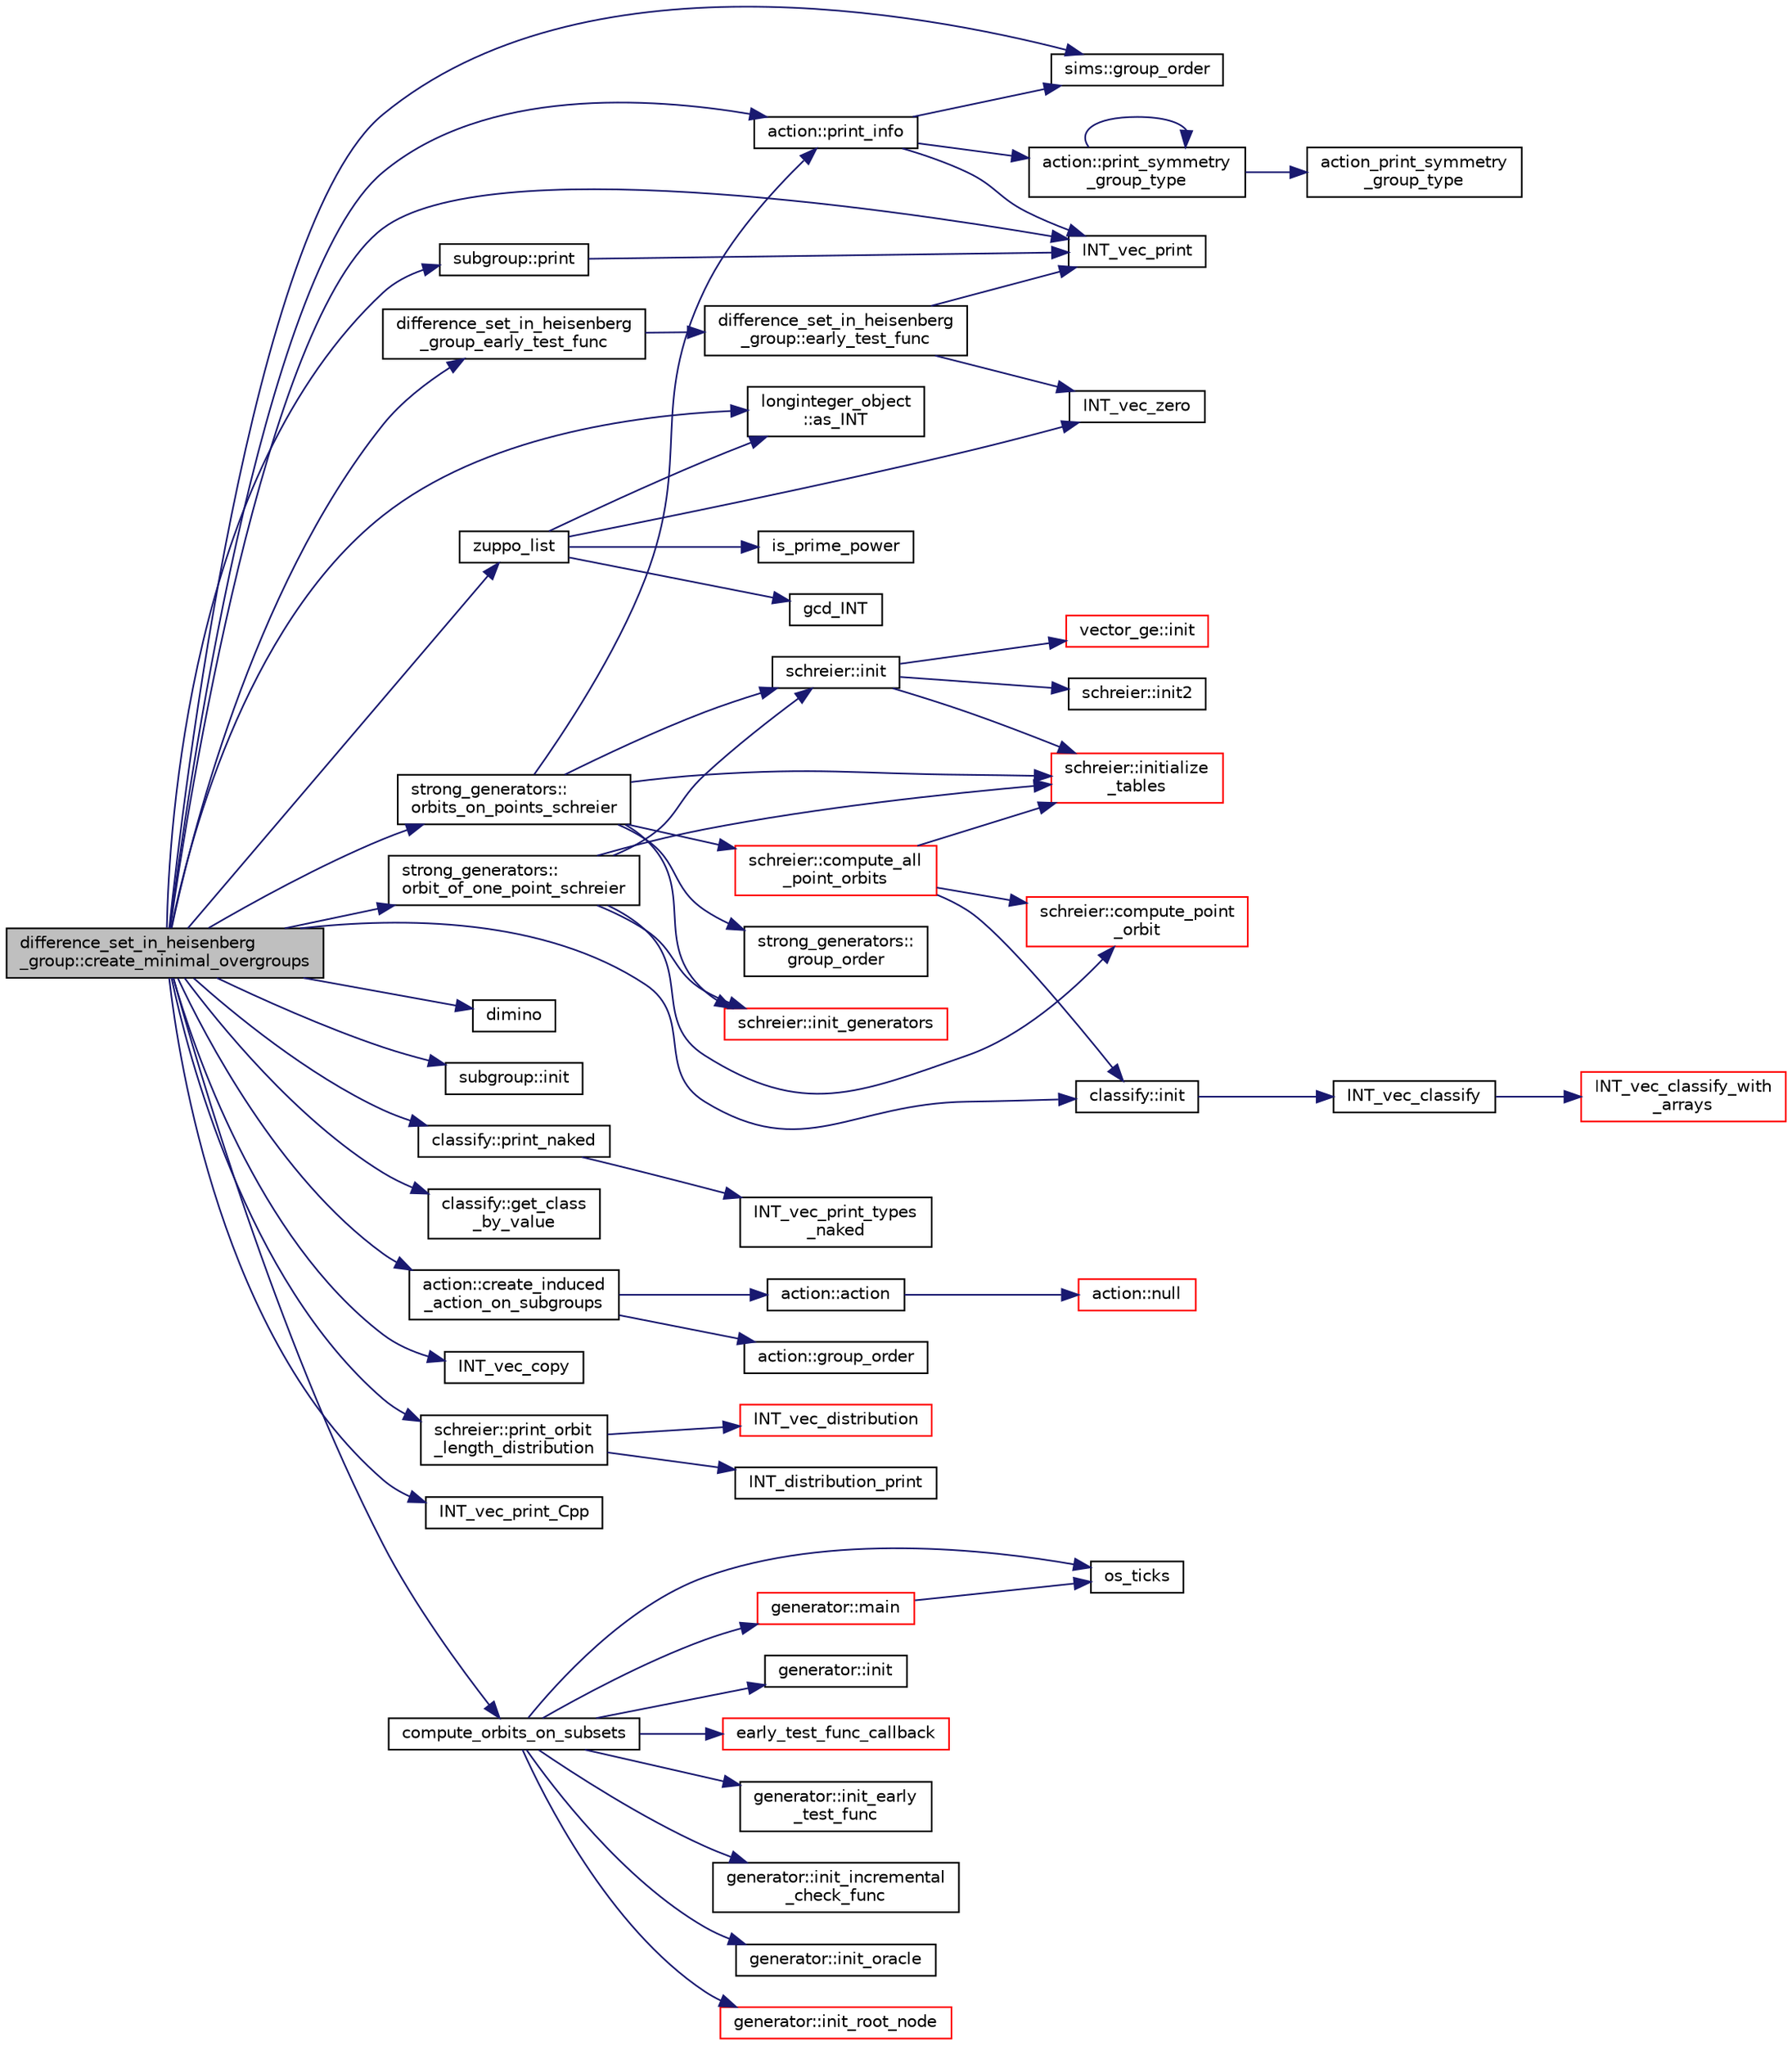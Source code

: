 digraph "difference_set_in_heisenberg_group::create_minimal_overgroups"
{
  edge [fontname="Helvetica",fontsize="10",labelfontname="Helvetica",labelfontsize="10"];
  node [fontname="Helvetica",fontsize="10",shape=record];
  rankdir="LR";
  Node75 [label="difference_set_in_heisenberg\l_group::create_minimal_overgroups",height=0.2,width=0.4,color="black", fillcolor="grey75", style="filled", fontcolor="black"];
  Node75 -> Node76 [color="midnightblue",fontsize="10",style="solid",fontname="Helvetica"];
  Node76 [label="sims::group_order",height=0.2,width=0.4,color="black", fillcolor="white", style="filled",URL="$d9/df3/classsims.html#aa442445175656570fa35febbe790efad"];
  Node75 -> Node77 [color="midnightblue",fontsize="10",style="solid",fontname="Helvetica"];
  Node77 [label="longinteger_object\l::as_INT",height=0.2,width=0.4,color="black", fillcolor="white", style="filled",URL="$dd/d7e/classlonginteger__object.html#afb992d4679a6741acc63c8bcba27971e"];
  Node75 -> Node78 [color="midnightblue",fontsize="10",style="solid",fontname="Helvetica"];
  Node78 [label="zuppo_list",height=0.2,width=0.4,color="black", fillcolor="white", style="filled",URL="$d7/db9/tao_8_c.html#a290fcabb3c135982f9302fa564486b3b"];
  Node78 -> Node77 [color="midnightblue",fontsize="10",style="solid",fontname="Helvetica"];
  Node78 -> Node79 [color="midnightblue",fontsize="10",style="solid",fontname="Helvetica"];
  Node79 [label="INT_vec_zero",height=0.2,width=0.4,color="black", fillcolor="white", style="filled",URL="$df/dbf/sajeeb_8_c.html#aa8c9c7977203577026080f546fe4980f"];
  Node78 -> Node80 [color="midnightblue",fontsize="10",style="solid",fontname="Helvetica"];
  Node80 [label="is_prime_power",height=0.2,width=0.4,color="black", fillcolor="white", style="filled",URL="$de/dc5/algebra__and__number__theory_8h.html#a44560c42df6f76a71d351200cbf1bd0e"];
  Node78 -> Node81 [color="midnightblue",fontsize="10",style="solid",fontname="Helvetica"];
  Node81 [label="gcd_INT",height=0.2,width=0.4,color="black", fillcolor="white", style="filled",URL="$de/dc5/algebra__and__number__theory_8h.html#a438157ad8fc60459800716752c8941b5"];
  Node75 -> Node82 [color="midnightblue",fontsize="10",style="solid",fontname="Helvetica"];
  Node82 [label="INT_vec_print",height=0.2,width=0.4,color="black", fillcolor="white", style="filled",URL="$df/dbf/sajeeb_8_c.html#a79a5901af0b47dd0d694109543c027fe"];
  Node75 -> Node83 [color="midnightblue",fontsize="10",style="solid",fontname="Helvetica"];
  Node83 [label="dimino",height=0.2,width=0.4,color="black", fillcolor="white", style="filled",URL="$d7/db9/tao_8_c.html#ab251b50223d5b8ccec828c043255f2f0"];
  Node75 -> Node84 [color="midnightblue",fontsize="10",style="solid",fontname="Helvetica"];
  Node84 [label="subgroup::init",height=0.2,width=0.4,color="black", fillcolor="white", style="filled",URL="$d0/d0a/classsubgroup.html#a2e5ada6e3fcdcbb7ee77cf66f92694a0"];
  Node75 -> Node85 [color="midnightblue",fontsize="10",style="solid",fontname="Helvetica"];
  Node85 [label="classify::init",height=0.2,width=0.4,color="black", fillcolor="white", style="filled",URL="$d9/d43/classclassify.html#afc24c64267d646d1f83ea39a7c66bde3"];
  Node85 -> Node86 [color="midnightblue",fontsize="10",style="solid",fontname="Helvetica"];
  Node86 [label="INT_vec_classify",height=0.2,width=0.4,color="black", fillcolor="white", style="filled",URL="$d5/de2/foundations_2data__structures_2data__structures_8h.html#ad4176bee048e4f036f8b9d6dd986e0f9"];
  Node86 -> Node87 [color="midnightblue",fontsize="10",style="solid",fontname="Helvetica"];
  Node87 [label="INT_vec_classify_with\l_arrays",height=0.2,width=0.4,color="red", fillcolor="white", style="filled",URL="$d4/dd7/sorting_8_c.html#a1b3700c1d369b8a37593a1c2f31cc9d7"];
  Node75 -> Node98 [color="midnightblue",fontsize="10",style="solid",fontname="Helvetica"];
  Node98 [label="classify::print_naked",height=0.2,width=0.4,color="black", fillcolor="white", style="filled",URL="$d9/d43/classclassify.html#ae9b3a00649b393290673bf96c1630996"];
  Node98 -> Node99 [color="midnightblue",fontsize="10",style="solid",fontname="Helvetica"];
  Node99 [label="INT_vec_print_types\l_naked",height=0.2,width=0.4,color="black", fillcolor="white", style="filled",URL="$d5/de2/foundations_2data__structures_2data__structures_8h.html#a912803fbc27f21eb925239bd9e2646c5"];
  Node75 -> Node100 [color="midnightblue",fontsize="10",style="solid",fontname="Helvetica"];
  Node100 [label="classify::get_class\l_by_value",height=0.2,width=0.4,color="black", fillcolor="white", style="filled",URL="$d9/d43/classclassify.html#ab3e85ad9a0a54ff66af9b555f1c33405"];
  Node75 -> Node101 [color="midnightblue",fontsize="10",style="solid",fontname="Helvetica"];
  Node101 [label="subgroup::print",height=0.2,width=0.4,color="black", fillcolor="white", style="filled",URL="$d0/d0a/classsubgroup.html#a45eec97b9961a7ebe6046eb458c45974"];
  Node101 -> Node82 [color="midnightblue",fontsize="10",style="solid",fontname="Helvetica"];
  Node75 -> Node102 [color="midnightblue",fontsize="10",style="solid",fontname="Helvetica"];
  Node102 [label="action::create_induced\l_action_on_subgroups",height=0.2,width=0.4,color="black", fillcolor="white", style="filled",URL="$d2/d86/classaction.html#aa3f0c4992762ff3fda44ba5fdff3e8dd"];
  Node102 -> Node103 [color="midnightblue",fontsize="10",style="solid",fontname="Helvetica"];
  Node103 [label="action::action",height=0.2,width=0.4,color="black", fillcolor="white", style="filled",URL="$d2/d86/classaction.html#a108adb38ad362aeb55cf40b9de38bb16"];
  Node103 -> Node104 [color="midnightblue",fontsize="10",style="solid",fontname="Helvetica"];
  Node104 [label="action::null",height=0.2,width=0.4,color="red", fillcolor="white", style="filled",URL="$d2/d86/classaction.html#af05ce222a97a1eff5f692b9193dee125"];
  Node102 -> Node108 [color="midnightblue",fontsize="10",style="solid",fontname="Helvetica"];
  Node108 [label="action::group_order",height=0.2,width=0.4,color="black", fillcolor="white", style="filled",URL="$d2/d86/classaction.html#ad1f69adb27041311d2e7be96e39388d4"];
  Node75 -> Node109 [color="midnightblue",fontsize="10",style="solid",fontname="Helvetica"];
  Node109 [label="action::print_info",height=0.2,width=0.4,color="black", fillcolor="white", style="filled",URL="$d2/d86/classaction.html#a6f89e493e5c5a32e5c3b8963d438ce86"];
  Node109 -> Node110 [color="midnightblue",fontsize="10",style="solid",fontname="Helvetica"];
  Node110 [label="action::print_symmetry\l_group_type",height=0.2,width=0.4,color="black", fillcolor="white", style="filled",URL="$d2/d86/classaction.html#aed811766c7e64fe2c853df8b0b67aa6e"];
  Node110 -> Node111 [color="midnightblue",fontsize="10",style="solid",fontname="Helvetica"];
  Node111 [label="action_print_symmetry\l_group_type",height=0.2,width=0.4,color="black", fillcolor="white", style="filled",URL="$d5/d90/action__global_8_c.html#a03666b9440c4962148eba7905b9f843c"];
  Node110 -> Node110 [color="midnightblue",fontsize="10",style="solid",fontname="Helvetica"];
  Node109 -> Node82 [color="midnightblue",fontsize="10",style="solid",fontname="Helvetica"];
  Node109 -> Node76 [color="midnightblue",fontsize="10",style="solid",fontname="Helvetica"];
  Node75 -> Node112 [color="midnightblue",fontsize="10",style="solid",fontname="Helvetica"];
  Node112 [label="strong_generators::\lorbit_of_one_point_schreier",height=0.2,width=0.4,color="black", fillcolor="white", style="filled",URL="$dc/d09/classstrong__generators.html#aff6b604139d48c44f724f1056da5e66e"];
  Node112 -> Node113 [color="midnightblue",fontsize="10",style="solid",fontname="Helvetica"];
  Node113 [label="schreier::init",height=0.2,width=0.4,color="black", fillcolor="white", style="filled",URL="$d3/dd6/classschreier.html#a7443bebde2aa08acae16c0ff29c9abcf"];
  Node113 -> Node114 [color="midnightblue",fontsize="10",style="solid",fontname="Helvetica"];
  Node114 [label="vector_ge::init",height=0.2,width=0.4,color="red", fillcolor="white", style="filled",URL="$d4/d6e/classvector__ge.html#afe1d6befd1f1501e6be34afbaa9d30a8"];
  Node113 -> Node116 [color="midnightblue",fontsize="10",style="solid",fontname="Helvetica"];
  Node116 [label="schreier::initialize\l_tables",height=0.2,width=0.4,color="red", fillcolor="white", style="filled",URL="$d3/dd6/classschreier.html#acccc16670f88b14ddc69856cd5c0b36d"];
  Node113 -> Node118 [color="midnightblue",fontsize="10",style="solid",fontname="Helvetica"];
  Node118 [label="schreier::init2",height=0.2,width=0.4,color="black", fillcolor="white", style="filled",URL="$d3/dd6/classschreier.html#aef6a65e2f39bd9e14c61139c4f97f4c3"];
  Node112 -> Node116 [color="midnightblue",fontsize="10",style="solid",fontname="Helvetica"];
  Node112 -> Node119 [color="midnightblue",fontsize="10",style="solid",fontname="Helvetica"];
  Node119 [label="schreier::init_generators",height=0.2,width=0.4,color="red", fillcolor="white", style="filled",URL="$d3/dd6/classschreier.html#a04fd581636085a7414e1b5d1004e44e0"];
  Node112 -> Node121 [color="midnightblue",fontsize="10",style="solid",fontname="Helvetica"];
  Node121 [label="schreier::compute_point\l_orbit",height=0.2,width=0.4,color="red", fillcolor="white", style="filled",URL="$d3/dd6/classschreier.html#a429138e463c8c25dddd8557340ed9edd"];
  Node75 -> Node131 [color="midnightblue",fontsize="10",style="solid",fontname="Helvetica"];
  Node131 [label="INT_vec_copy",height=0.2,width=0.4,color="black", fillcolor="white", style="filled",URL="$df/dbf/sajeeb_8_c.html#ac2d875e27e009af6ec04d17254d11075"];
  Node75 -> Node132 [color="midnightblue",fontsize="10",style="solid",fontname="Helvetica"];
  Node132 [label="strong_generators::\lorbits_on_points_schreier",height=0.2,width=0.4,color="black", fillcolor="white", style="filled",URL="$dc/d09/classstrong__generators.html#adf3f35989ff7ac9fdbcf0a4e241eef9f"];
  Node132 -> Node133 [color="midnightblue",fontsize="10",style="solid",fontname="Helvetica"];
  Node133 [label="strong_generators::\lgroup_order",height=0.2,width=0.4,color="black", fillcolor="white", style="filled",URL="$dc/d09/classstrong__generators.html#a91f453c2bfd6502b96f4b4eed16beb20"];
  Node132 -> Node109 [color="midnightblue",fontsize="10",style="solid",fontname="Helvetica"];
  Node132 -> Node113 [color="midnightblue",fontsize="10",style="solid",fontname="Helvetica"];
  Node132 -> Node116 [color="midnightblue",fontsize="10",style="solid",fontname="Helvetica"];
  Node132 -> Node119 [color="midnightblue",fontsize="10",style="solid",fontname="Helvetica"];
  Node132 -> Node134 [color="midnightblue",fontsize="10",style="solid",fontname="Helvetica"];
  Node134 [label="schreier::compute_all\l_point_orbits",height=0.2,width=0.4,color="red", fillcolor="white", style="filled",URL="$d3/dd6/classschreier.html#a1deec048f51f380bc3476d4cd4d95e94"];
  Node134 -> Node116 [color="midnightblue",fontsize="10",style="solid",fontname="Helvetica"];
  Node134 -> Node121 [color="midnightblue",fontsize="10",style="solid",fontname="Helvetica"];
  Node134 -> Node85 [color="midnightblue",fontsize="10",style="solid",fontname="Helvetica"];
  Node75 -> Node140 [color="midnightblue",fontsize="10",style="solid",fontname="Helvetica"];
  Node140 [label="schreier::print_orbit\l_length_distribution",height=0.2,width=0.4,color="black", fillcolor="white", style="filled",URL="$d3/dd6/classschreier.html#a0464626aa62056d355b34898518c4589"];
  Node140 -> Node141 [color="midnightblue",fontsize="10",style="solid",fontname="Helvetica"];
  Node141 [label="INT_vec_distribution",height=0.2,width=0.4,color="red", fillcolor="white", style="filled",URL="$d5/db4/io__and__os_8h.html#a58ea1abe1be41946425b30ebb8e3e2bc"];
  Node140 -> Node143 [color="midnightblue",fontsize="10",style="solid",fontname="Helvetica"];
  Node143 [label="INT_distribution_print",height=0.2,width=0.4,color="black", fillcolor="white", style="filled",URL="$d5/db4/io__and__os_8h.html#a7f3a8c4610142655e2db7ec78534e14f"];
  Node75 -> Node144 [color="midnightblue",fontsize="10",style="solid",fontname="Helvetica"];
  Node144 [label="INT_vec_print_Cpp",height=0.2,width=0.4,color="black", fillcolor="white", style="filled",URL="$d5/db4/io__and__os_8h.html#ad19ad515398f223bb537e4645d0a3094"];
  Node75 -> Node145 [color="midnightblue",fontsize="10",style="solid",fontname="Helvetica"];
  Node145 [label="compute_orbits_on_subsets",height=0.2,width=0.4,color="black", fillcolor="white", style="filled",URL="$da/d10/other_8h.html#af33697aede0480110b1227f727252637"];
  Node145 -> Node146 [color="midnightblue",fontsize="10",style="solid",fontname="Helvetica"];
  Node146 [label="os_ticks",height=0.2,width=0.4,color="black", fillcolor="white", style="filled",URL="$d5/db4/io__and__os_8h.html#a3da6d2b09e35d569adb7101dffcb5224"];
  Node145 -> Node147 [color="midnightblue",fontsize="10",style="solid",fontname="Helvetica"];
  Node147 [label="generator::init",height=0.2,width=0.4,color="black", fillcolor="white", style="filled",URL="$d7/d73/classgenerator.html#aeca1559b4172cae921620768bd62df47"];
  Node145 -> Node148 [color="midnightblue",fontsize="10",style="solid",fontname="Helvetica"];
  Node148 [label="early_test_func_callback",height=0.2,width=0.4,color="red", fillcolor="white", style="filled",URL="$d0/dd1/blt_8h.html#ac5b3d559ae4a7f04c7623f93300574ea"];
  Node145 -> Node180 [color="midnightblue",fontsize="10",style="solid",fontname="Helvetica"];
  Node180 [label="generator::init_early\l_test_func",height=0.2,width=0.4,color="black", fillcolor="white", style="filled",URL="$d7/d73/classgenerator.html#a21668968b1375c408ccf4559a9240533"];
  Node145 -> Node181 [color="midnightblue",fontsize="10",style="solid",fontname="Helvetica"];
  Node181 [label="generator::init_incremental\l_check_func",height=0.2,width=0.4,color="black", fillcolor="white", style="filled",URL="$d7/d73/classgenerator.html#a2884579b5db297fec3f34bec9911bd70"];
  Node145 -> Node182 [color="midnightblue",fontsize="10",style="solid",fontname="Helvetica"];
  Node182 [label="generator::init_oracle",height=0.2,width=0.4,color="black", fillcolor="white", style="filled",URL="$d7/d73/classgenerator.html#aab9339b27020b22ae9655d4413a88e40"];
  Node145 -> Node183 [color="midnightblue",fontsize="10",style="solid",fontname="Helvetica"];
  Node183 [label="generator::init_root_node",height=0.2,width=0.4,color="red", fillcolor="white", style="filled",URL="$d7/d73/classgenerator.html#af772cc76eb68482a86e61fbd51672513"];
  Node145 -> Node190 [color="midnightblue",fontsize="10",style="solid",fontname="Helvetica"];
  Node190 [label="generator::main",height=0.2,width=0.4,color="red", fillcolor="white", style="filled",URL="$d7/d73/classgenerator.html#a01abff8e9f231bf0d82e2e8e0061f242"];
  Node190 -> Node146 [color="midnightblue",fontsize="10",style="solid",fontname="Helvetica"];
  Node75 -> Node946 [color="midnightblue",fontsize="10",style="solid",fontname="Helvetica"];
  Node946 [label="difference_set_in_heisenberg\l_group_early_test_func",height=0.2,width=0.4,color="black", fillcolor="white", style="filled",URL="$d7/db9/tao_8_c.html#a696947ce24a557d4761ee86b8b40c670"];
  Node946 -> Node947 [color="midnightblue",fontsize="10",style="solid",fontname="Helvetica"];
  Node947 [label="difference_set_in_heisenberg\l_group::early_test_func",height=0.2,width=0.4,color="black", fillcolor="white", style="filled",URL="$de/d8a/classdifference__set__in__heisenberg__group.html#a57bdb7e4a1204a851804cdc2002f52ba"];
  Node947 -> Node82 [color="midnightblue",fontsize="10",style="solid",fontname="Helvetica"];
  Node947 -> Node79 [color="midnightblue",fontsize="10",style="solid",fontname="Helvetica"];
}
